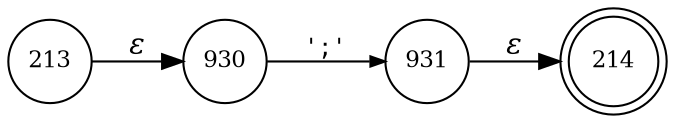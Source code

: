 digraph ATN {
rankdir=LR;
s214[fontsize=11, label="214", shape=doublecircle, fixedsize=true, width=.6];
s930[fontsize=11,label="930", shape=circle, fixedsize=true, width=.55, peripheries=1];
s931[fontsize=11,label="931", shape=circle, fixedsize=true, width=.55, peripheries=1];
s213[fontsize=11,label="213", shape=circle, fixedsize=true, width=.55, peripheries=1];
s213 -> s930 [fontname="Times-Italic", label="&epsilon;"];
s930 -> s931 [fontsize=11, fontname="Courier", arrowsize=.7, label = "';'", arrowhead = normal];
s931 -> s214 [fontname="Times-Italic", label="&epsilon;"];
}